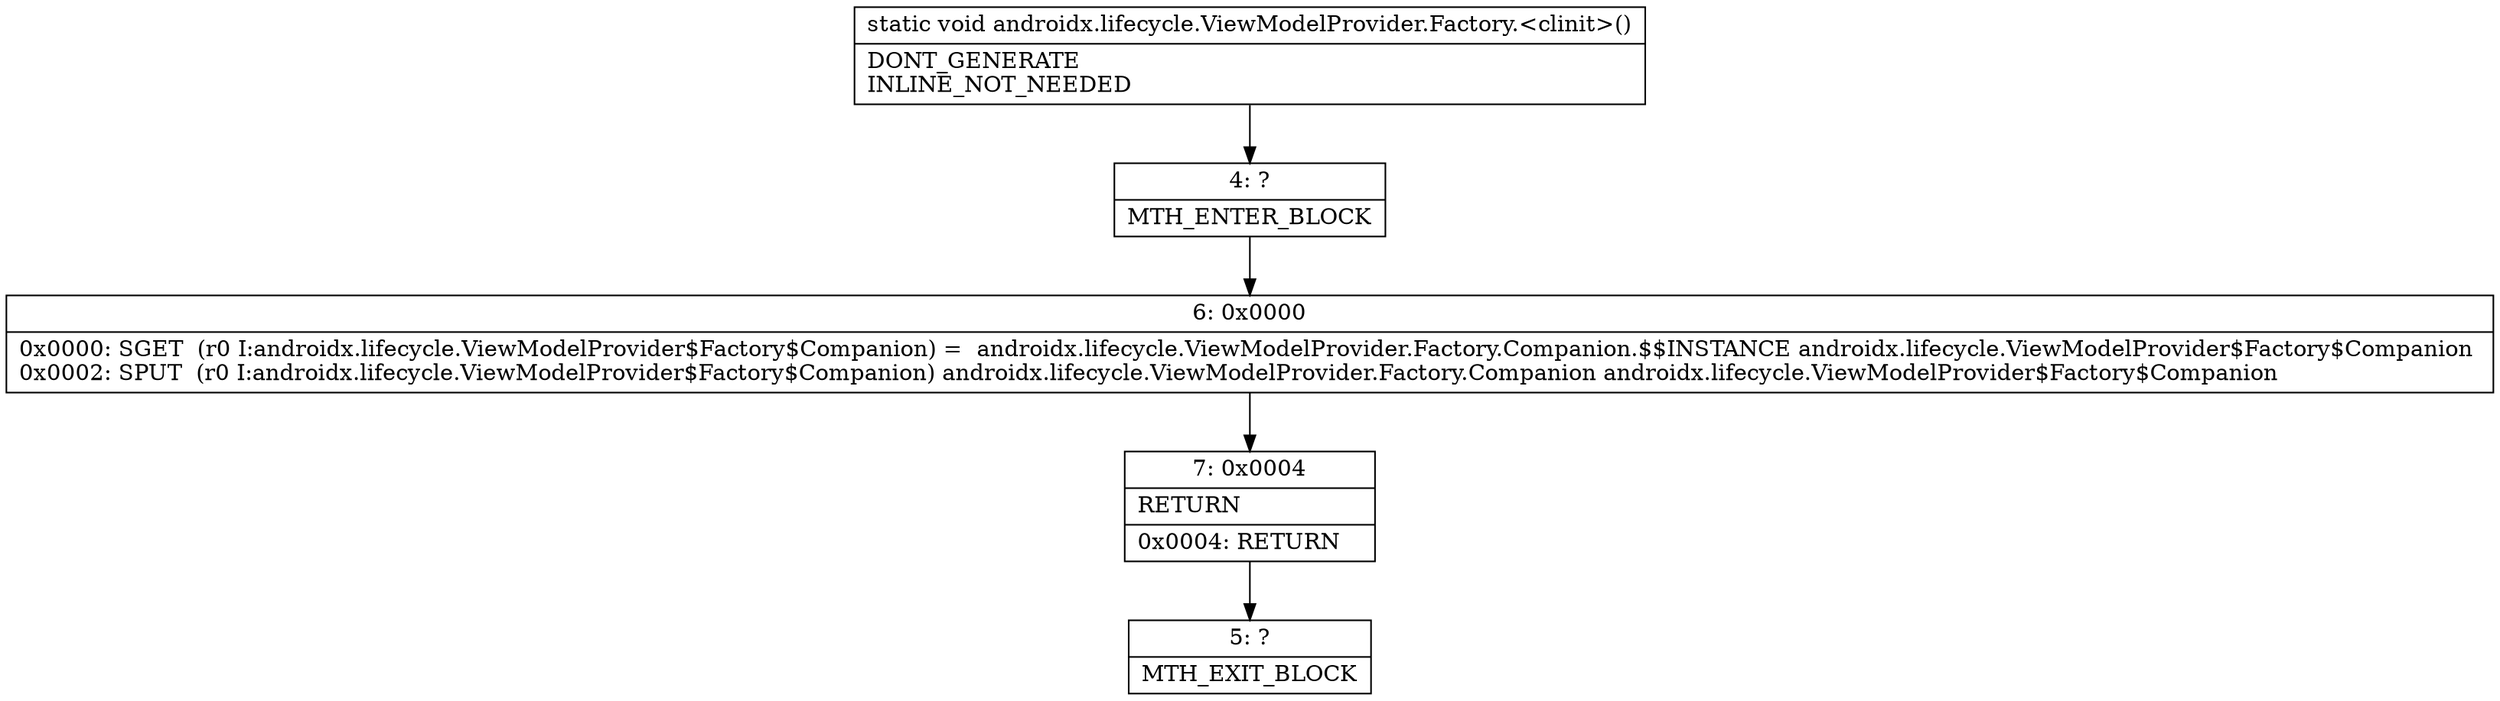 digraph "CFG forandroidx.lifecycle.ViewModelProvider.Factory.\<clinit\>()V" {
Node_4 [shape=record,label="{4\:\ ?|MTH_ENTER_BLOCK\l}"];
Node_6 [shape=record,label="{6\:\ 0x0000|0x0000: SGET  (r0 I:androidx.lifecycle.ViewModelProvider$Factory$Companion) =  androidx.lifecycle.ViewModelProvider.Factory.Companion.$$INSTANCE androidx.lifecycle.ViewModelProvider$Factory$Companion \l0x0002: SPUT  (r0 I:androidx.lifecycle.ViewModelProvider$Factory$Companion) androidx.lifecycle.ViewModelProvider.Factory.Companion androidx.lifecycle.ViewModelProvider$Factory$Companion \l}"];
Node_7 [shape=record,label="{7\:\ 0x0004|RETURN\l|0x0004: RETURN   \l}"];
Node_5 [shape=record,label="{5\:\ ?|MTH_EXIT_BLOCK\l}"];
MethodNode[shape=record,label="{static void androidx.lifecycle.ViewModelProvider.Factory.\<clinit\>()  | DONT_GENERATE\lINLINE_NOT_NEEDED\l}"];
MethodNode -> Node_4;Node_4 -> Node_6;
Node_6 -> Node_7;
Node_7 -> Node_5;
}

